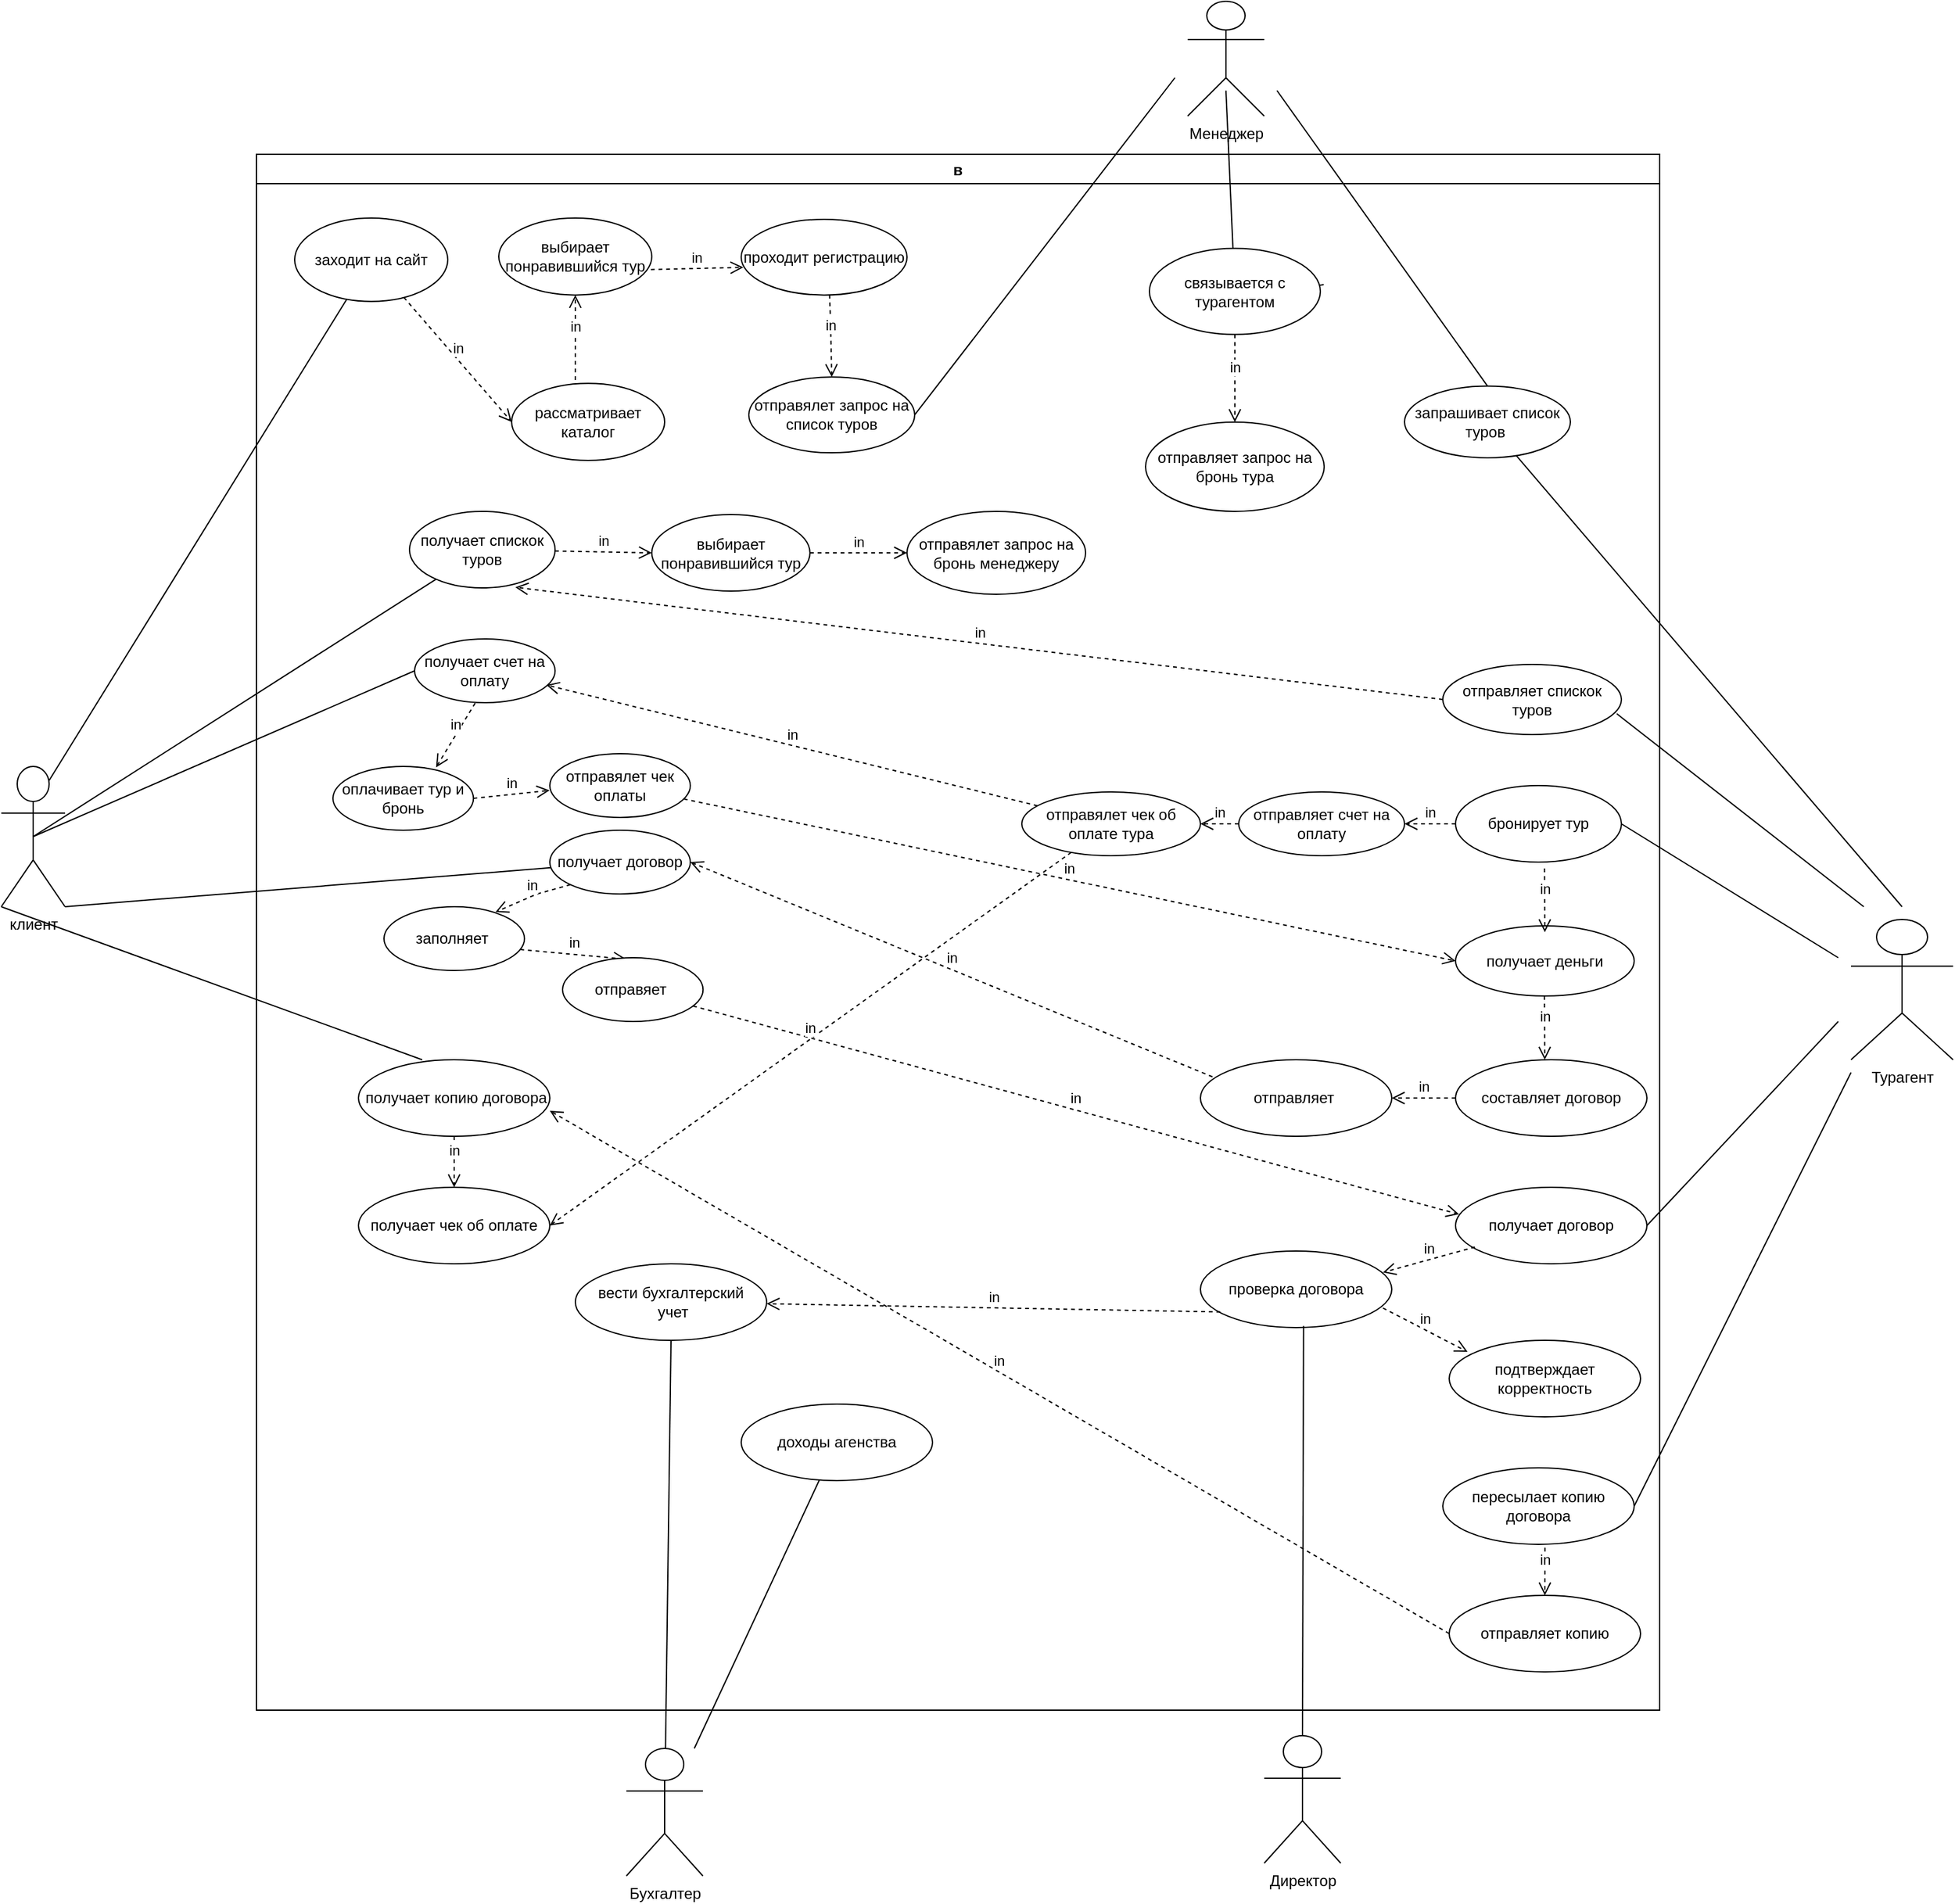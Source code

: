 <mxfile version="20.6.0" type="device"><diagram id="TSSHnxWhVKDxBs7s0EkG" name="Страница 1"><mxGraphModel dx="2790" dy="2239" grid="1" gridSize="10" guides="1" tooltips="1" connect="1" arrows="1" fold="1" page="1" pageScale="1" pageWidth="827" pageHeight="1169" math="0" shadow="0"><root><mxCell id="0"/><mxCell id="1" parent="0"/><mxCell id="4VZHrL6p5ydxmqI3qLFS-127" value="в" style="swimlane;" parent="1" vertex="1"><mxGeometry x="60" y="-60" width="1100" height="1220" as="geometry"><mxRectangle x="90" y="-2.5" width="210" height="30" as="alternateBounds"/></mxGeometry></mxCell><mxCell id="4VZHrL6p5ydxmqI3qLFS-142" value="рассматривает каталог" style="ellipse;whiteSpace=wrap;html=1;" parent="4VZHrL6p5ydxmqI3qLFS-127" vertex="1"><mxGeometry x="200.07" y="179.68" width="119.93" height="60.32" as="geometry"/></mxCell><mxCell id="4VZHrL6p5ydxmqI3qLFS-160" value="запрашивает список туров&amp;nbsp;" style="ellipse;whiteSpace=wrap;html=1;" parent="4VZHrL6p5ydxmqI3qLFS-127" vertex="1"><mxGeometry x="900" y="181.72" width="130" height="56.25" as="geometry"/></mxCell><mxCell id="4VZHrL6p5ydxmqI3qLFS-188" value="in" style="html=1;verticalAlign=bottom;endArrow=open;dashed=1;endSize=8;rounded=0;exitX=0.416;exitY=-0.044;exitDx=0;exitDy=0;exitPerimeter=0;" parent="4VZHrL6p5ydxmqI3qLFS-127" target="d5pB43uzkPySUnK6f36r-1" edge="1" source="4VZHrL6p5ydxmqI3qLFS-142"><mxGeometry relative="1" as="geometry"><mxPoint x="370.0" y="70.75" as="sourcePoint"/><mxPoint x="250" y="110" as="targetPoint"/><Array as="points"><mxPoint x="250" y="130"/></Array></mxGeometry></mxCell><mxCell id="4VZHrL6p5ydxmqI3qLFS-189" value="in" style="html=1;verticalAlign=bottom;endArrow=open;dashed=1;endSize=8;rounded=0;exitX=0.994;exitY=0.669;exitDx=0;exitDy=0;exitPerimeter=0;entryX=0.013;entryY=0.635;entryDx=0;entryDy=0;entryPerimeter=0;" parent="4VZHrL6p5ydxmqI3qLFS-127" source="d5pB43uzkPySUnK6f36r-1" target="4VZHrL6p5ydxmqI3qLFS-190" edge="1"><mxGeometry relative="1" as="geometry"><mxPoint x="274.99" y="109.607" as="sourcePoint"/><mxPoint x="530" y="170" as="targetPoint"/></mxGeometry></mxCell><mxCell id="4VZHrL6p5ydxmqI3qLFS-190" value="проходит регистрацию" style="ellipse;whiteSpace=wrap;html=1;" parent="4VZHrL6p5ydxmqI3qLFS-127" vertex="1"><mxGeometry x="380" y="50.95" width="130" height="59.37" as="geometry"/></mxCell><mxCell id="4VZHrL6p5ydxmqI3qLFS-192" value="in" style="html=1;verticalAlign=bottom;endArrow=open;dashed=1;endSize=8;rounded=0;exitX=0.533;exitY=0.998;exitDx=0;exitDy=0;exitPerimeter=0;entryX=0.5;entryY=0;entryDx=0;entryDy=0;" parent="4VZHrL6p5ydxmqI3qLFS-127" target="4VZHrL6p5ydxmqI3qLFS-196" edge="1" source="4VZHrL6p5ydxmqI3qLFS-190"><mxGeometry relative="1" as="geometry"><mxPoint x="640.0" y="189.27" as="sourcePoint"/><mxPoint x="450" y="170" as="targetPoint"/><Array as="points"><mxPoint x="450" y="130"/></Array></mxGeometry></mxCell><mxCell id="4VZHrL6p5ydxmqI3qLFS-196" value="отправялет запрос на список туров" style="ellipse;whiteSpace=wrap;html=1;" parent="4VZHrL6p5ydxmqI3qLFS-127" vertex="1"><mxGeometry x="386" y="174.68" width="130" height="59.37" as="geometry"/></mxCell><mxCell id="4VZHrL6p5ydxmqI3qLFS-205" value="отправляет спискок туров" style="ellipse;whiteSpace=wrap;html=1;" parent="4VZHrL6p5ydxmqI3qLFS-127" vertex="1"><mxGeometry x="930" y="400" width="140" height="55" as="geometry"/></mxCell><mxCell id="4VZHrL6p5ydxmqI3qLFS-214" value="in" style="html=1;verticalAlign=bottom;endArrow=open;dashed=1;endSize=8;rounded=0;entryX=0;entryY=0.5;entryDx=0;entryDy=0;" parent="4VZHrL6p5ydxmqI3qLFS-127" source="4VZHrL6p5ydxmqI3qLFS-163" target="4VZHrL6p5ydxmqI3qLFS-215" edge="1"><mxGeometry relative="1" as="geometry"><mxPoint x="654.82" y="292.5" as="sourcePoint"/><mxPoint x="654.82" y="342.5" as="targetPoint"/></mxGeometry></mxCell><mxCell id="4VZHrL6p5ydxmqI3qLFS-215" value="выбирает понравившийся тур" style="ellipse;whiteSpace=wrap;html=1;" parent="4VZHrL6p5ydxmqI3qLFS-127" vertex="1"><mxGeometry x="309.93" y="282.5" width="124" height="60" as="geometry"/></mxCell><mxCell id="4VZHrL6p5ydxmqI3qLFS-217" value="отправялет запрос на бронь менеджеру" style="ellipse;whiteSpace=wrap;html=1;" parent="4VZHrL6p5ydxmqI3qLFS-127" vertex="1"><mxGeometry x="510" y="280" width="140" height="65" as="geometry"/></mxCell><mxCell id="4VZHrL6p5ydxmqI3qLFS-224" value="отправляет запрос на бронь тура" style="ellipse;whiteSpace=wrap;html=1;" parent="4VZHrL6p5ydxmqI3qLFS-127" vertex="1"><mxGeometry x="697" y="210" width="140" height="70" as="geometry"/></mxCell><mxCell id="4VZHrL6p5ydxmqI3qLFS-226" value="бронирует тур" style="ellipse;whiteSpace=wrap;html=1;" parent="4VZHrL6p5ydxmqI3qLFS-127" vertex="1"><mxGeometry x="940" y="495" width="130" height="60" as="geometry"/></mxCell><mxCell id="4VZHrL6p5ydxmqI3qLFS-228" value="отправляет счет на оплату" style="ellipse;whiteSpace=wrap;html=1;" parent="4VZHrL6p5ydxmqI3qLFS-127" vertex="1"><mxGeometry x="770" y="500" width="130" height="50" as="geometry"/></mxCell><mxCell id="4VZHrL6p5ydxmqI3qLFS-231" value="получает счет на оплату" style="ellipse;whiteSpace=wrap;html=1;" parent="4VZHrL6p5ydxmqI3qLFS-127" vertex="1"><mxGeometry x="124" y="380" width="110.14" height="50" as="geometry"/></mxCell><mxCell id="4VZHrL6p5ydxmqI3qLFS-233" value="получает деньги" style="ellipse;whiteSpace=wrap;html=1;" parent="4VZHrL6p5ydxmqI3qLFS-127" vertex="1"><mxGeometry x="940" y="605" width="140" height="55" as="geometry"/></mxCell><mxCell id="4VZHrL6p5ydxmqI3qLFS-163" value="получает спискок туров" style="ellipse;whiteSpace=wrap;html=1;" parent="4VZHrL6p5ydxmqI3qLFS-127" vertex="1"><mxGeometry x="120" y="280" width="114.14" height="60" as="geometry"/></mxCell><mxCell id="4VZHrL6p5ydxmqI3qLFS-211" value="in" style="html=1;verticalAlign=bottom;endArrow=open;dashed=1;endSize=8;rounded=0;exitX=0;exitY=0.5;exitDx=0;exitDy=0;entryX=0.727;entryY=0.992;entryDx=0;entryDy=0;entryPerimeter=0;" parent="4VZHrL6p5ydxmqI3qLFS-127" source="4VZHrL6p5ydxmqI3qLFS-205" target="4VZHrL6p5ydxmqI3qLFS-163" edge="1"><mxGeometry relative="1" as="geometry"><mxPoint x="710.0" y="410" as="sourcePoint"/><mxPoint x="640" y="360" as="targetPoint"/></mxGeometry></mxCell><mxCell id="4VZHrL6p5ydxmqI3qLFS-241" value="in" style="html=1;verticalAlign=bottom;endArrow=open;dashed=1;endSize=8;rounded=0;exitX=1;exitY=0.5;exitDx=0;exitDy=0;entryX=0;entryY=0.5;entryDx=0;entryDy=0;" parent="4VZHrL6p5ydxmqI3qLFS-127" source="4VZHrL6p5ydxmqI3qLFS-215" target="4VZHrL6p5ydxmqI3qLFS-217" edge="1"><mxGeometry relative="1" as="geometry"><mxPoint x="714.78" y="372.5" as="sourcePoint"/><mxPoint x="714.78" y="410.0" as="targetPoint"/></mxGeometry></mxCell><mxCell id="4VZHrL6p5ydxmqI3qLFS-269" value="in" style="html=1;verticalAlign=bottom;endArrow=open;dashed=1;endSize=8;rounded=0;entryX=0.5;entryY=0;entryDx=0;entryDy=0;" parent="4VZHrL6p5ydxmqI3qLFS-127" source="4VZHrL6p5ydxmqI3qLFS-240" target="4VZHrL6p5ydxmqI3qLFS-224" edge="1"><mxGeometry relative="1" as="geometry"><mxPoint x="1040.0" y="330" as="sourcePoint"/><mxPoint x="1030" y="360" as="targetPoint"/><Array as="points"/></mxGeometry></mxCell><mxCell id="4VZHrL6p5ydxmqI3qLFS-273" value="in" style="html=1;verticalAlign=bottom;endArrow=open;dashed=1;endSize=8;rounded=0;entryX=0.938;entryY=0.723;entryDx=0;entryDy=0;entryPerimeter=0;startArrow=none;" parent="4VZHrL6p5ydxmqI3qLFS-127" source="4VZHrL6p5ydxmqI3qLFS-369" target="4VZHrL6p5ydxmqI3qLFS-231" edge="1"><mxGeometry relative="1" as="geometry"><mxPoint x="594.93" y="760" as="sourcePoint"/><mxPoint x="570" y="492.5" as="targetPoint"/></mxGeometry></mxCell><mxCell id="4VZHrL6p5ydxmqI3qLFS-274" value="in" style="html=1;verticalAlign=bottom;endArrow=open;dashed=1;endSize=8;rounded=0;exitX=0.431;exitY=1.007;exitDx=0;exitDy=0;exitPerimeter=0;entryX=0.734;entryY=0.014;entryDx=0;entryDy=0;entryPerimeter=0;" parent="4VZHrL6p5ydxmqI3qLFS-127" source="4VZHrL6p5ydxmqI3qLFS-231" edge="1" target="4VZHrL6p5ydxmqI3qLFS-275"><mxGeometry relative="1" as="geometry"><mxPoint x="250" y="620" as="sourcePoint"/><mxPoint x="117" y="470" as="targetPoint"/></mxGeometry></mxCell><mxCell id="4VZHrL6p5ydxmqI3qLFS-275" value="оплачивает тур и бронь" style="ellipse;whiteSpace=wrap;html=1;" parent="4VZHrL6p5ydxmqI3qLFS-127" vertex="1"><mxGeometry x="60" y="480" width="110.14" height="50" as="geometry"/></mxCell><mxCell id="4VZHrL6p5ydxmqI3qLFS-276" value="отправялет чек оплаты" style="ellipse;whiteSpace=wrap;html=1;" parent="4VZHrL6p5ydxmqI3qLFS-127" vertex="1"><mxGeometry x="230" y="470" width="110.14" height="50" as="geometry"/></mxCell><mxCell id="4VZHrL6p5ydxmqI3qLFS-277" value="in" style="html=1;verticalAlign=bottom;endArrow=open;dashed=1;endSize=8;rounded=0;exitX=1;exitY=0.5;exitDx=0;exitDy=0;entryX=-0.002;entryY=0.576;entryDx=0;entryDy=0;entryPerimeter=0;" parent="4VZHrL6p5ydxmqI3qLFS-127" source="4VZHrL6p5ydxmqI3qLFS-275" target="4VZHrL6p5ydxmqI3qLFS-276" edge="1"><mxGeometry relative="1" as="geometry"><mxPoint x="210.47" y="450.35" as="sourcePoint"/><mxPoint x="210" y="520" as="targetPoint"/></mxGeometry></mxCell><mxCell id="4VZHrL6p5ydxmqI3qLFS-280" value="in" style="html=1;verticalAlign=bottom;endArrow=open;dashed=1;endSize=8;rounded=0;entryX=0;entryY=0.5;entryDx=0;entryDy=0;" parent="4VZHrL6p5ydxmqI3qLFS-127" source="4VZHrL6p5ydxmqI3qLFS-276" target="4VZHrL6p5ydxmqI3qLFS-233" edge="1"><mxGeometry relative="1" as="geometry"><mxPoint x="1090" y="853.85" as="sourcePoint"/><mxPoint x="303.311" y="510.0" as="targetPoint"/></mxGeometry></mxCell><mxCell id="4VZHrL6p5ydxmqI3qLFS-282" value="составляет договор" style="ellipse;whiteSpace=wrap;html=1;" parent="4VZHrL6p5ydxmqI3qLFS-127" vertex="1"><mxGeometry x="940" y="710" width="150" height="60" as="geometry"/></mxCell><mxCell id="4VZHrL6p5ydxmqI3qLFS-285" value="получает договор" style="ellipse;whiteSpace=wrap;html=1;" parent="4VZHrL6p5ydxmqI3qLFS-127" vertex="1"><mxGeometry x="230" y="530" width="110.14" height="50" as="geometry"/></mxCell><mxCell id="4VZHrL6p5ydxmqI3qLFS-286" value="in" style="html=1;verticalAlign=bottom;endArrow=open;dashed=1;endSize=8;rounded=0;entryX=1;entryY=0.5;entryDx=0;entryDy=0;" parent="4VZHrL6p5ydxmqI3qLFS-127" source="4VZHrL6p5ydxmqI3qLFS-282" target="4VZHrL6p5ydxmqI3qLFS-344" edge="1"><mxGeometry relative="1" as="geometry"><mxPoint x="314.542" y="522.433" as="sourcePoint"/><mxPoint x="740" y="710" as="targetPoint"/></mxGeometry></mxCell><mxCell id="4VZHrL6p5ydxmqI3qLFS-287" value="in" style="html=1;verticalAlign=bottom;endArrow=open;dashed=1;endSize=8;rounded=0;exitX=0;exitY=1;exitDx=0;exitDy=0;entryX=0.794;entryY=0.083;entryDx=0;entryDy=0;entryPerimeter=0;" parent="4VZHrL6p5ydxmqI3qLFS-127" source="4VZHrL6p5ydxmqI3qLFS-285" edge="1" target="4VZHrL6p5ydxmqI3qLFS-288"><mxGeometry relative="1" as="geometry"><mxPoint x="110" y="600" as="sourcePoint"/><mxPoint x="110" y="640" as="targetPoint"/><Array as="points"><mxPoint x="220" y="580"/></Array></mxGeometry></mxCell><mxCell id="4VZHrL6p5ydxmqI3qLFS-288" value="заполняет&amp;nbsp;" style="ellipse;whiteSpace=wrap;html=1;" parent="4VZHrL6p5ydxmqI3qLFS-127" vertex="1"><mxGeometry x="100" y="590" width="110.14" height="50" as="geometry"/></mxCell><mxCell id="4VZHrL6p5ydxmqI3qLFS-294" value="in" style="html=1;verticalAlign=bottom;endArrow=open;dashed=1;endSize=8;rounded=0;exitX=0.97;exitY=0.671;exitDx=0;exitDy=0;exitPerimeter=0;entryX=0.454;entryY=0.023;entryDx=0;entryDy=0;entryPerimeter=0;" parent="4VZHrL6p5ydxmqI3qLFS-127" source="4VZHrL6p5ydxmqI3qLFS-288" target="d5pB43uzkPySUnK6f36r-7" edge="1"><mxGeometry relative="1" as="geometry"><mxPoint x="106.699" y="608.65" as="sourcePoint"/><mxPoint x="221.7" y="779.32" as="targetPoint"/></mxGeometry></mxCell><mxCell id="4VZHrL6p5ydxmqI3qLFS-296" value="in" style="html=1;verticalAlign=bottom;endArrow=open;dashed=1;endSize=8;rounded=0;entryX=0.018;entryY=0.353;entryDx=0;entryDy=0;entryPerimeter=0;" parent="4VZHrL6p5ydxmqI3qLFS-127" target="4VZHrL6p5ydxmqI3qLFS-338" edge="1" source="d5pB43uzkPySUnK6f36r-7"><mxGeometry relative="1" as="geometry"><mxPoint x="350.003" y="810.0" as="sourcePoint"/><mxPoint x="730" y="890" as="targetPoint"/></mxGeometry></mxCell><mxCell id="4VZHrL6p5ydxmqI3qLFS-338" value="получает договор" style="ellipse;whiteSpace=wrap;html=1;" parent="4VZHrL6p5ydxmqI3qLFS-127" vertex="1"><mxGeometry x="940" y="810" width="150" height="60" as="geometry"/></mxCell><mxCell id="4VZHrL6p5ydxmqI3qLFS-340" value="проверка договора" style="ellipse;whiteSpace=wrap;html=1;" parent="4VZHrL6p5ydxmqI3qLFS-127" vertex="1"><mxGeometry x="740" y="860" width="150" height="60" as="geometry"/></mxCell><mxCell id="4VZHrL6p5ydxmqI3qLFS-341" value="in" style="html=1;verticalAlign=bottom;endArrow=open;dashed=1;endSize=8;rounded=0;exitX=0.101;exitY=0.781;exitDx=0;exitDy=0;exitPerimeter=0;entryX=0.954;entryY=0.279;entryDx=0;entryDy=0;entryPerimeter=0;" parent="4VZHrL6p5ydxmqI3qLFS-127" source="4VZHrL6p5ydxmqI3qLFS-338" target="4VZHrL6p5ydxmqI3qLFS-340" edge="1"><mxGeometry relative="1" as="geometry"><mxPoint x="973.414" y="861.052" as="sourcePoint"/><mxPoint x="890" y="890" as="targetPoint"/></mxGeometry></mxCell><mxCell id="4VZHrL6p5ydxmqI3qLFS-344" value="отправляет&amp;nbsp;" style="ellipse;whiteSpace=wrap;html=1;" parent="4VZHrL6p5ydxmqI3qLFS-127" vertex="1"><mxGeometry x="740" y="710" width="150" height="60" as="geometry"/></mxCell><mxCell id="4VZHrL6p5ydxmqI3qLFS-345" value="in" style="html=1;verticalAlign=bottom;endArrow=open;dashed=1;endSize=8;rounded=0;entryX=1;entryY=0.5;entryDx=0;entryDy=0;exitX=0.063;exitY=0.223;exitDx=0;exitDy=0;exitPerimeter=0;" parent="4VZHrL6p5ydxmqI3qLFS-127" source="4VZHrL6p5ydxmqI3qLFS-344" target="4VZHrL6p5ydxmqI3qLFS-285" edge="1"><mxGeometry relative="1" as="geometry"><mxPoint x="493.96" y="720.0" as="sourcePoint"/><mxPoint x="430.0" y="698.8" as="targetPoint"/></mxGeometry></mxCell><mxCell id="4VZHrL6p5ydxmqI3qLFS-347" value="подтверждает корректность" style="ellipse;whiteSpace=wrap;html=1;" parent="4VZHrL6p5ydxmqI3qLFS-127" vertex="1"><mxGeometry x="935" y="930" width="150" height="60" as="geometry"/></mxCell><mxCell id="4VZHrL6p5ydxmqI3qLFS-346" value="in" style="html=1;verticalAlign=bottom;endArrow=open;dashed=1;endSize=8;rounded=0;entryX=0.096;entryY=0.15;entryDx=0;entryDy=0;exitX=0.954;exitY=0.745;exitDx=0;exitDy=0;exitPerimeter=0;entryPerimeter=0;" parent="4VZHrL6p5ydxmqI3qLFS-127" source="4VZHrL6p5ydxmqI3qLFS-340" target="4VZHrL6p5ydxmqI3qLFS-347" edge="1"><mxGeometry relative="1" as="geometry"><mxPoint x="890" y="1140" as="sourcePoint"/><mxPoint x="650" y="1130" as="targetPoint"/></mxGeometry></mxCell><mxCell id="4VZHrL6p5ydxmqI3qLFS-349" value="пересылает копию договора" style="ellipse;whiteSpace=wrap;html=1;" parent="4VZHrL6p5ydxmqI3qLFS-127" vertex="1"><mxGeometry x="930" y="1030" width="150" height="60" as="geometry"/></mxCell><mxCell id="4VZHrL6p5ydxmqI3qLFS-355" value="вести бухгалтерский&lt;br&gt;&amp;nbsp;учет&lt;br&gt;" style="ellipse;whiteSpace=wrap;html=1;" parent="4VZHrL6p5ydxmqI3qLFS-127" vertex="1"><mxGeometry x="250" y="870" width="150" height="60" as="geometry"/></mxCell><mxCell id="4VZHrL6p5ydxmqI3qLFS-356" value="in" style="html=1;verticalAlign=bottom;endArrow=open;dashed=1;endSize=8;rounded=0;exitX=0.104;exitY=0.796;exitDx=0;exitDy=0;exitPerimeter=0;" parent="4VZHrL6p5ydxmqI3qLFS-127" source="4VZHrL6p5ydxmqI3qLFS-340" target="4VZHrL6p5ydxmqI3qLFS-355" edge="1"><mxGeometry relative="1" as="geometry"><mxPoint x="824.86" y="1070" as="sourcePoint"/><mxPoint x="825" y="1120" as="targetPoint"/></mxGeometry></mxCell><mxCell id="4VZHrL6p5ydxmqI3qLFS-358" value="отправляет копию" style="ellipse;whiteSpace=wrap;html=1;" parent="4VZHrL6p5ydxmqI3qLFS-127" vertex="1"><mxGeometry x="935" y="1130" width="150" height="60" as="geometry"/></mxCell><mxCell id="4VZHrL6p5ydxmqI3qLFS-359" value="in" style="html=1;verticalAlign=bottom;endArrow=open;dashed=1;endSize=8;rounded=0;exitX=0.534;exitY=1.044;exitDx=0;exitDy=0;exitPerimeter=0;" parent="4VZHrL6p5ydxmqI3qLFS-127" source="4VZHrL6p5ydxmqI3qLFS-349" target="4VZHrL6p5ydxmqI3qLFS-358" edge="1"><mxGeometry relative="1" as="geometry"><mxPoint x="1100" y="1150" as="sourcePoint"/><mxPoint x="1180" y="1150" as="targetPoint"/></mxGeometry></mxCell><mxCell id="4VZHrL6p5ydxmqI3qLFS-363" value="&amp;nbsp;получает копию договора" style="ellipse;whiteSpace=wrap;html=1;" parent="4VZHrL6p5ydxmqI3qLFS-127" vertex="1"><mxGeometry x="80" y="710" width="150" height="60" as="geometry"/></mxCell><mxCell id="4VZHrL6p5ydxmqI3qLFS-365" value="in" style="html=1;verticalAlign=bottom;endArrow=open;dashed=1;endSize=8;rounded=0;exitX=0.5;exitY=1;exitDx=0;exitDy=0;entryX=0.5;entryY=0;entryDx=0;entryDy=0;" parent="4VZHrL6p5ydxmqI3qLFS-127" edge="1" target="4VZHrL6p5ydxmqI3qLFS-366" source="4VZHrL6p5ydxmqI3qLFS-363"><mxGeometry relative="1" as="geometry"><mxPoint x="110.003" y="1200.0" as="sourcePoint"/><mxPoint x="130" y="1360" as="targetPoint"/></mxGeometry></mxCell><mxCell id="4VZHrL6p5ydxmqI3qLFS-366" value="получает чек об оплате" style="ellipse;whiteSpace=wrap;html=1;" parent="4VZHrL6p5ydxmqI3qLFS-127" vertex="1"><mxGeometry x="80" y="810" width="150" height="60" as="geometry"/></mxCell><mxCell id="4VZHrL6p5ydxmqI3qLFS-367" value="in" style="html=1;verticalAlign=bottom;endArrow=open;dashed=1;endSize=8;rounded=0;entryX=1;entryY=0.5;entryDx=0;entryDy=0;" parent="4VZHrL6p5ydxmqI3qLFS-127" source="4VZHrL6p5ydxmqI3qLFS-369" target="4VZHrL6p5ydxmqI3qLFS-366" edge="1"><mxGeometry relative="1" as="geometry"><mxPoint x="540" y="1000" as="sourcePoint"/><mxPoint x="120" y="1340" as="targetPoint"/></mxGeometry></mxCell><mxCell id="4VZHrL6p5ydxmqI3qLFS-364" value="in" style="html=1;verticalAlign=bottom;endArrow=open;dashed=1;endSize=8;rounded=0;entryX=1;entryY=0.667;entryDx=0;entryDy=0;entryPerimeter=0;exitX=0;exitY=0.5;exitDx=0;exitDy=0;" parent="4VZHrL6p5ydxmqI3qLFS-127" source="4VZHrL6p5ydxmqI3qLFS-358" target="4VZHrL6p5ydxmqI3qLFS-363" edge="1"><mxGeometry relative="1" as="geometry"><mxPoint x="890" y="1150" as="sourcePoint"/><mxPoint x="1012.085" y="1123.892" as="targetPoint"/></mxGeometry></mxCell><mxCell id="4VZHrL6p5ydxmqI3qLFS-171" value="заходит на сайт" style="ellipse;whiteSpace=wrap;html=1;" parent="4VZHrL6p5ydxmqI3qLFS-127" vertex="1"><mxGeometry x="30" y="50" width="120" height="65.32" as="geometry"/></mxCell><mxCell id="4VZHrL6p5ydxmqI3qLFS-172" value="in" style="html=1;verticalAlign=bottom;endArrow=open;dashed=1;endSize=8;rounded=0;entryX=0;entryY=0.5;entryDx=0;entryDy=0;" parent="4VZHrL6p5ydxmqI3qLFS-127" source="4VZHrL6p5ydxmqI3qLFS-171" target="4VZHrL6p5ydxmqI3qLFS-142" edge="1"><mxGeometry relative="1" as="geometry"><mxPoint x="470" y="460" as="sourcePoint"/><mxPoint x="170" y="195" as="targetPoint"/></mxGeometry></mxCell><mxCell id="d5pB43uzkPySUnK6f36r-1" value="выбирает понравившийся тур" style="ellipse;whiteSpace=wrap;html=1;" vertex="1" parent="4VZHrL6p5ydxmqI3qLFS-127"><mxGeometry x="190" y="50" width="119.93" height="60.32" as="geometry"/></mxCell><mxCell id="d5pB43uzkPySUnK6f36r-4" value="" style="endArrow=none;html=1;rounded=0;startArrow=none;" edge="1" parent="4VZHrL6p5ydxmqI3qLFS-127" source="4VZHrL6p5ydxmqI3qLFS-240"><mxGeometry width="50" height="50" relative="1" as="geometry"><mxPoint x="766.66" y="112.18" as="sourcePoint"/><mxPoint x="760" y="-50" as="targetPoint"/></mxGeometry></mxCell><mxCell id="4VZHrL6p5ydxmqI3qLFS-240" value="связывается с турагентом" style="ellipse;whiteSpace=wrap;html=1;" parent="4VZHrL6p5ydxmqI3qLFS-127" vertex="1"><mxGeometry x="700" y="73.75" width="134" height="67.5" as="geometry"/></mxCell><mxCell id="d5pB43uzkPySUnK6f36r-5" value="" style="endArrow=none;html=1;rounded=0;" edge="1" parent="4VZHrL6p5ydxmqI3qLFS-127" target="4VZHrL6p5ydxmqI3qLFS-240"><mxGeometry width="50" height="50" relative="1" as="geometry"><mxPoint x="836.66" y="102.18" as="sourcePoint"/><mxPoint x="836.66" y="-60" as="targetPoint"/></mxGeometry></mxCell><mxCell id="4VZHrL6p5ydxmqI3qLFS-369" value="отправялет чек об оплате тура" style="ellipse;whiteSpace=wrap;html=1;" parent="4VZHrL6p5ydxmqI3qLFS-127" vertex="1"><mxGeometry x="600" y="500" width="140" height="50" as="geometry"/></mxCell><mxCell id="d5pB43uzkPySUnK6f36r-7" value="отправяет&amp;nbsp;" style="ellipse;whiteSpace=wrap;html=1;" vertex="1" parent="4VZHrL6p5ydxmqI3qLFS-127"><mxGeometry x="240" y="630" width="110.14" height="50" as="geometry"/></mxCell><mxCell id="d5pB43uzkPySUnK6f36r-9" value="in" style="html=1;verticalAlign=bottom;endArrow=open;dashed=1;endSize=8;rounded=0;entryX=1;entryY=0.5;entryDx=0;entryDy=0;" edge="1" parent="4VZHrL6p5ydxmqI3qLFS-127" target="4VZHrL6p5ydxmqI3qLFS-369"><mxGeometry relative="1" as="geometry"><mxPoint x="770" y="525" as="sourcePoint"/><mxPoint x="1010.97" y="519.75" as="targetPoint"/></mxGeometry></mxCell><mxCell id="d5pB43uzkPySUnK6f36r-10" value="in" style="html=1;verticalAlign=bottom;endArrow=open;dashed=1;endSize=8;rounded=0;entryX=1;entryY=0.5;entryDx=0;entryDy=0;exitX=0;exitY=0.5;exitDx=0;exitDy=0;" edge="1" parent="4VZHrL6p5ydxmqI3qLFS-127" source="4VZHrL6p5ydxmqI3qLFS-226" target="4VZHrL6p5ydxmqI3qLFS-228"><mxGeometry relative="1" as="geometry"><mxPoint x="1010" y="450" as="sourcePoint"/><mxPoint x="990.0" y="507.77" as="targetPoint"/></mxGeometry></mxCell><mxCell id="d5pB43uzkPySUnK6f36r-11" value="in" style="html=1;verticalAlign=bottom;endArrow=open;dashed=1;endSize=8;rounded=0;" edge="1" parent="4VZHrL6p5ydxmqI3qLFS-127"><mxGeometry relative="1" as="geometry"><mxPoint x="1009.72" y="560" as="sourcePoint"/><mxPoint x="1010" y="610" as="targetPoint"/></mxGeometry></mxCell><mxCell id="d5pB43uzkPySUnK6f36r-12" value="in" style="html=1;verticalAlign=bottom;endArrow=open;dashed=1;endSize=8;rounded=0;" edge="1" parent="4VZHrL6p5ydxmqI3qLFS-127"><mxGeometry relative="1" as="geometry"><mxPoint x="1009.66" y="660" as="sourcePoint"/><mxPoint x="1009.94" y="710" as="targetPoint"/></mxGeometry></mxCell><mxCell id="d5pB43uzkPySUnK6f36r-79" value="доходы агенства" style="ellipse;whiteSpace=wrap;html=1;" vertex="1" parent="4VZHrL6p5ydxmqI3qLFS-127"><mxGeometry x="380" y="980" width="150" height="60" as="geometry"/></mxCell><mxCell id="4VZHrL6p5ydxmqI3qLFS-162" value="клиент" style="shape=umlActor;verticalLabelPosition=bottom;verticalAlign=top;html=1;outlineConnect=0;" parent="1" vertex="1"><mxGeometry x="-140" y="420" width="50" height="110" as="geometry"/></mxCell><mxCell id="4VZHrL6p5ydxmqI3qLFS-165" value="" style="endArrow=none;html=1;rounded=0;exitX=0.5;exitY=0.5;exitDx=0;exitDy=0;exitPerimeter=0;" parent="1" source="4VZHrL6p5ydxmqI3qLFS-162" target="4VZHrL6p5ydxmqI3qLFS-163" edge="1"><mxGeometry width="50" height="50" relative="1" as="geometry"><mxPoint x="630" y="330" as="sourcePoint"/><mxPoint x="680" y="280" as="targetPoint"/></mxGeometry></mxCell><mxCell id="4VZHrL6p5ydxmqI3qLFS-170" value="" style="endArrow=none;html=1;rounded=0;exitX=0.75;exitY=0.1;exitDx=0;exitDy=0;exitPerimeter=0;" parent="1" source="4VZHrL6p5ydxmqI3qLFS-162" target="4VZHrL6p5ydxmqI3qLFS-171" edge="1"><mxGeometry width="50" height="50" relative="1" as="geometry"><mxPoint x="120" y="100" as="sourcePoint"/><mxPoint x="170" y="80" as="targetPoint"/></mxGeometry></mxCell><mxCell id="4VZHrL6p5ydxmqI3qLFS-230" value="" style="endArrow=none;html=1;rounded=0;entryX=0;entryY=0.5;entryDx=0;entryDy=0;exitX=0.5;exitY=0.5;exitDx=0;exitDy=0;exitPerimeter=0;" parent="1" source="4VZHrL6p5ydxmqI3qLFS-162" target="4VZHrL6p5ydxmqI3qLFS-231" edge="1"><mxGeometry width="50" height="50" relative="1" as="geometry"><mxPoint x="30" y="175.021" as="sourcePoint"/><mxPoint x="210" y="200" as="targetPoint"/></mxGeometry></mxCell><mxCell id="4VZHrL6p5ydxmqI3qLFS-284" value="" style="endArrow=none;html=1;rounded=0;exitX=1;exitY=1;exitDx=0;exitDy=0;exitPerimeter=0;" parent="1" source="4VZHrL6p5ydxmqI3qLFS-162" target="4VZHrL6p5ydxmqI3qLFS-285" edge="1"><mxGeometry width="50" height="50" relative="1" as="geometry"><mxPoint x="70" y="137.273" as="sourcePoint"/><mxPoint x="180" y="400" as="targetPoint"/></mxGeometry></mxCell><mxCell id="4VZHrL6p5ydxmqI3qLFS-289" value="Директор" style="shape=umlActor;verticalLabelPosition=bottom;verticalAlign=top;html=1;outlineConnect=0;" parent="1" vertex="1"><mxGeometry x="850" y="1180" width="60" height="100" as="geometry"/></mxCell><mxCell id="4VZHrL6p5ydxmqI3qLFS-290" value="Бухгалтер" style="shape=umlActor;verticalLabelPosition=bottom;verticalAlign=top;html=1;outlineConnect=0;" parent="1" vertex="1"><mxGeometry x="350" y="1190" width="60" height="100" as="geometry"/></mxCell><mxCell id="4VZHrL6p5ydxmqI3qLFS-343" value="" style="endArrow=none;html=1;rounded=0;exitX=0.539;exitY=0.98;exitDx=0;exitDy=0;exitPerimeter=0;" parent="1" source="4VZHrL6p5ydxmqI3qLFS-340" edge="1"><mxGeometry width="50" height="50" relative="1" as="geometry"><mxPoint x="1009.86" y="750" as="sourcePoint"/><mxPoint x="880" y="1180" as="targetPoint"/></mxGeometry></mxCell><mxCell id="4VZHrL6p5ydxmqI3qLFS-354" value="" style="endArrow=none;html=1;rounded=0;exitX=0.5;exitY=1;exitDx=0;exitDy=0;" parent="1" source="4VZHrL6p5ydxmqI3qLFS-355" target="4VZHrL6p5ydxmqI3qLFS-290" edge="1"><mxGeometry width="50" height="50" relative="1" as="geometry"><mxPoint x="680" y="850" as="sourcePoint"/><mxPoint x="680" y="1139" as="targetPoint"/></mxGeometry></mxCell><mxCell id="4VZHrL6p5ydxmqI3qLFS-362" value="" style="endArrow=none;html=1;rounded=0;exitX=0;exitY=1;exitDx=0;exitDy=0;exitPerimeter=0;entryX=0.333;entryY=0;entryDx=0;entryDy=0;entryPerimeter=0;" parent="1" source="4VZHrL6p5ydxmqI3qLFS-162" target="4VZHrL6p5ydxmqI3qLFS-363" edge="1"><mxGeometry width="50" height="50" relative="1" as="geometry"><mxPoint x="23.98" y="200" as="sourcePoint"/><mxPoint x="240" y="980" as="targetPoint"/></mxGeometry></mxCell><mxCell id="4VZHrL6p5ydxmqI3qLFS-180" value="Менеджер" style="shape=umlActor;verticalLabelPosition=bottom;verticalAlign=top;html=1;outlineConnect=0;" parent="1" vertex="1"><mxGeometry x="790" y="-180" width="60" height="90" as="geometry"/></mxCell><mxCell id="4VZHrL6p5ydxmqI3qLFS-201" value="" style="endArrow=none;html=1;rounded=0;exitX=1;exitY=0.5;exitDx=0;exitDy=0;" parent="1" source="4VZHrL6p5ydxmqI3qLFS-196" edge="1"><mxGeometry width="50" height="50" relative="1" as="geometry"><mxPoint x="989.864" y="159.253" as="sourcePoint"/><mxPoint x="780" y="-120" as="targetPoint"/></mxGeometry></mxCell><mxCell id="4VZHrL6p5ydxmqI3qLFS-237" value="" style="endArrow=none;html=1;rounded=0;exitX=0.5;exitY=0;exitDx=0;exitDy=0;" parent="1" source="4VZHrL6p5ydxmqI3qLFS-160" edge="1"><mxGeometry width="50" height="50" relative="1" as="geometry"><mxPoint x="1400" y="290" as="sourcePoint"/><mxPoint x="860" y="-110" as="targetPoint"/></mxGeometry></mxCell><mxCell id="4VZHrL6p5ydxmqI3qLFS-195" value="Турагент" style="shape=umlActor;verticalLabelPosition=bottom;verticalAlign=top;html=1;outlineConnect=0;" parent="1" vertex="1"><mxGeometry x="1310" y="540" width="80" height="110" as="geometry"/></mxCell><mxCell id="4VZHrL6p5ydxmqI3qLFS-357" value="" style="endArrow=none;html=1;rounded=0;exitX=1;exitY=0.5;exitDx=0;exitDy=0;" parent="1" source="4VZHrL6p5ydxmqI3qLFS-349" edge="1"><mxGeometry width="50" height="50" relative="1" as="geometry"><mxPoint x="1029.86" y="760" as="sourcePoint"/><mxPoint x="1310" y="660" as="targetPoint"/></mxGeometry></mxCell><mxCell id="4VZHrL6p5ydxmqI3qLFS-339" value="" style="endArrow=none;html=1;rounded=0;exitX=1;exitY=0.5;exitDx=0;exitDy=0;" parent="1" source="4VZHrL6p5ydxmqI3qLFS-338" edge="1"><mxGeometry width="50" height="50" relative="1" as="geometry"><mxPoint x="957.908" y="441.263" as="sourcePoint"/><mxPoint x="1300" y="620" as="targetPoint"/></mxGeometry></mxCell><mxCell id="4VZHrL6p5ydxmqI3qLFS-270" value="" style="endArrow=none;html=1;rounded=0;exitX=1;exitY=0.5;exitDx=0;exitDy=0;" parent="1" source="4VZHrL6p5ydxmqI3qLFS-226" edge="1"><mxGeometry width="50" height="50" relative="1" as="geometry"><mxPoint x="1290.0" y="500.0" as="sourcePoint"/><mxPoint x="1300" y="570" as="targetPoint"/></mxGeometry></mxCell><mxCell id="4VZHrL6p5ydxmqI3qLFS-239" value="" style="endArrow=none;html=1;rounded=0;exitX=0.974;exitY=0.703;exitDx=0;exitDy=0;exitPerimeter=0;" parent="1" source="4VZHrL6p5ydxmqI3qLFS-205" edge="1"><mxGeometry width="50" height="50" relative="1" as="geometry"><mxPoint x="1159.14" y="241.79" as="sourcePoint"/><mxPoint x="1320" y="530" as="targetPoint"/></mxGeometry></mxCell><mxCell id="4VZHrL6p5ydxmqI3qLFS-238" value="" style="endArrow=none;html=1;rounded=0;" parent="1" source="4VZHrL6p5ydxmqI3qLFS-160" edge="1"><mxGeometry width="50" height="50" relative="1" as="geometry"><mxPoint x="1230.0" y="480.5" as="sourcePoint"/><mxPoint x="1350" y="530" as="targetPoint"/></mxGeometry></mxCell><mxCell id="d5pB43uzkPySUnK6f36r-81" value="" style="endArrow=none;html=1;rounded=0;" edge="1" parent="1" source="d5pB43uzkPySUnK6f36r-79" target="4VZHrL6p5ydxmqI3qLFS-290"><mxGeometry width="50" height="50" relative="1" as="geometry"><mxPoint x="395" y="880" as="sourcePoint"/><mxPoint x="390.676" y="1200" as="targetPoint"/></mxGeometry></mxCell></root></mxGraphModel></diagram></mxfile>
